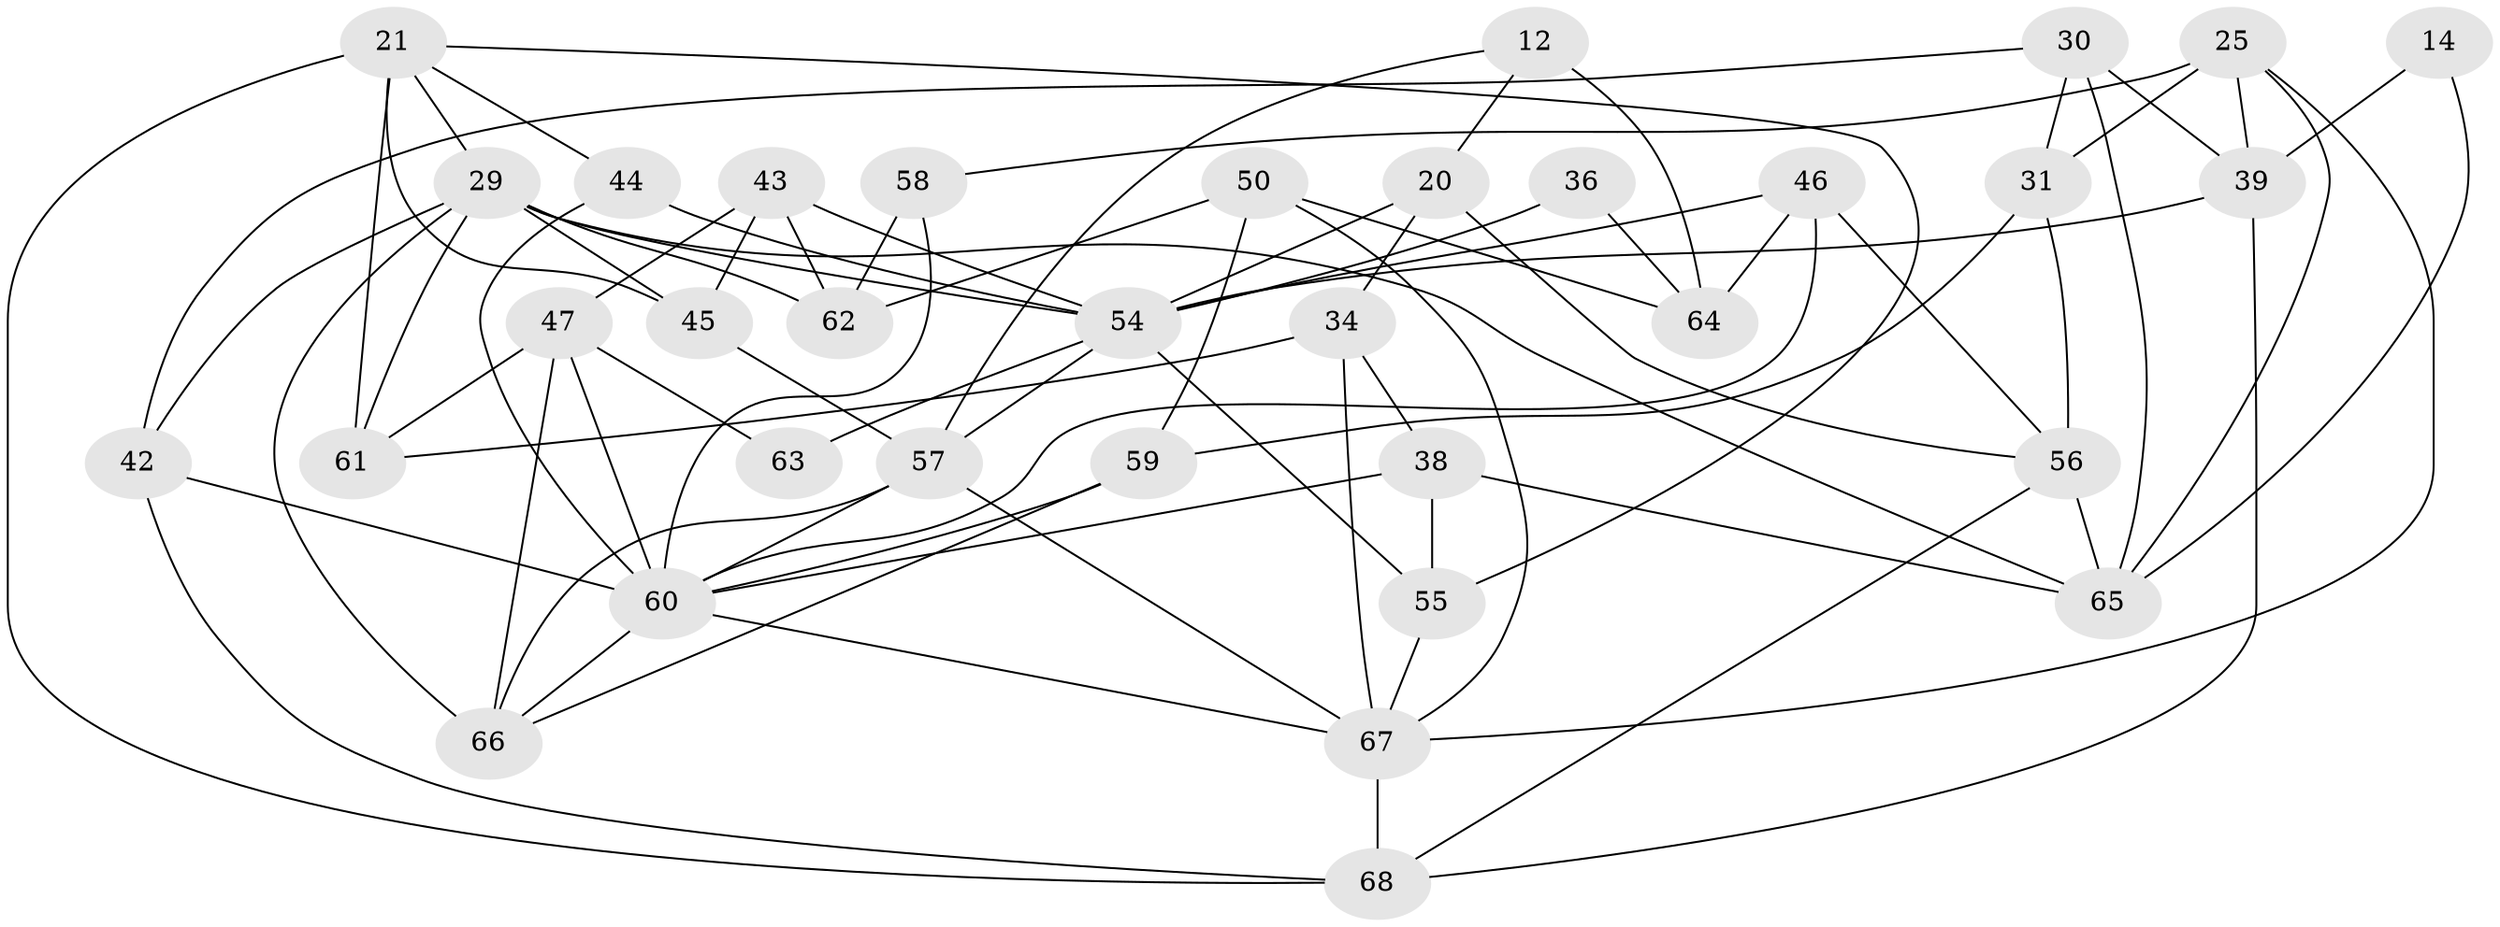 // original degree distribution, {4: 1.0}
// Generated by graph-tools (version 1.1) at 2025/56/03/09/25 04:56:28]
// undirected, 34 vertices, 79 edges
graph export_dot {
graph [start="1"]
  node [color=gray90,style=filled];
  12;
  14;
  20;
  21 [super="+16"];
  25 [super="+3"];
  29 [super="+17+22+27"];
  30;
  31;
  34;
  36;
  38;
  39 [super="+37"];
  42;
  43;
  44 [super="+10"];
  45;
  46;
  47 [super="+7+23"];
  50;
  54 [super="+40+35"];
  55 [super="+26"];
  56 [super="+18"];
  57 [super="+53"];
  58;
  59;
  60 [super="+32"];
  61;
  62;
  63;
  64 [super="+49"];
  65 [super="+33"];
  66 [super="+51"];
  67 [super="+4+28+52"];
  68 [super="+41"];
  12 -- 20;
  12 -- 64 [weight=2];
  12 -- 57;
  14 -- 39 [weight=2];
  14 -- 65 [weight=2];
  20 -- 34;
  20 -- 54;
  20 -- 56;
  21 -- 45;
  21 -- 68 [weight=2];
  21 -- 44 [weight=2];
  21 -- 61;
  21 -- 55;
  21 -- 29;
  25 -- 58 [weight=2];
  25 -- 31;
  25 -- 39;
  25 -- 67;
  25 -- 65;
  29 -- 42;
  29 -- 61;
  29 -- 66;
  29 -- 62;
  29 -- 54 [weight=2];
  29 -- 65 [weight=2];
  29 -- 45;
  30 -- 31;
  30 -- 42;
  30 -- 65;
  30 -- 39;
  31 -- 59;
  31 -- 56;
  34 -- 61;
  34 -- 38;
  34 -- 67;
  36 -- 64 [weight=2];
  36 -- 54 [weight=2];
  38 -- 55;
  38 -- 65;
  38 -- 60;
  39 -- 68;
  39 -- 54;
  42 -- 68;
  42 -- 60;
  43 -- 62;
  43 -- 45;
  43 -- 47;
  43 -- 54;
  44 -- 60 [weight=2];
  44 -- 54 [weight=2];
  45 -- 57;
  46 -- 56;
  46 -- 64;
  46 -- 54;
  46 -- 60;
  47 -- 66 [weight=3];
  47 -- 60 [weight=2];
  47 -- 61;
  47 -- 63 [weight=3];
  50 -- 62;
  50 -- 64;
  50 -- 67;
  50 -- 59;
  54 -- 55 [weight=2];
  54 -- 63;
  54 -- 57;
  55 -- 67 [weight=2];
  56 -- 68 [weight=2];
  56 -- 65;
  57 -- 67 [weight=2];
  57 -- 66 [weight=2];
  57 -- 60;
  58 -- 62;
  58 -- 60;
  59 -- 66;
  59 -- 60;
  60 -- 66;
  60 -- 67;
  67 -- 68 [weight=2];
}
